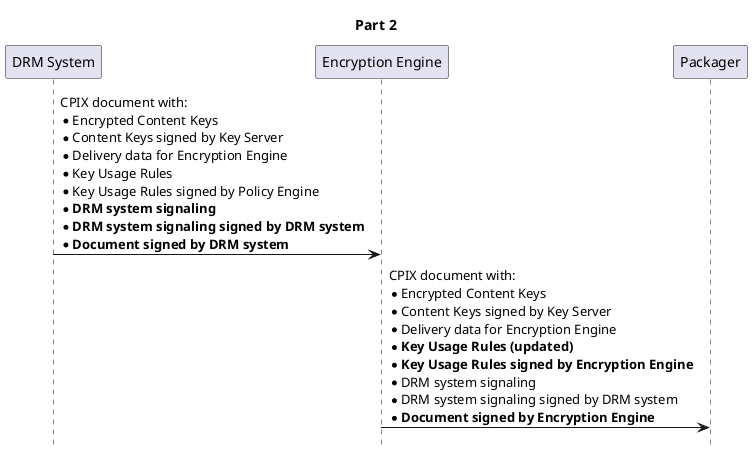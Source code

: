 @startuml
hide footbox

title Part 2

participant "DRM System" as DrmSystem
participant "Encryption Engine" as Encryptor
participant Packager

DrmSystem->Encryptor: CPIX document with:\n\
* Encrypted Content Keys\n\
* Content Keys signed by Key Server\n\
* Delivery data for Encryption Engine\n\
* Key Usage Rules\n\
* Key Usage Rules signed by Policy Engine\n\
* **DRM system signaling**\n\
* **DRM system signaling signed by DRM system**\n\
* **Document signed by DRM system**

Encryptor->Packager: CPIX document with:\n\
* Encrypted Content Keys\n\
* Content Keys signed by Key Server\n\
* Delivery data for Encryption Engine\n\
* **Key Usage Rules (updated)**\n\
* **Key Usage Rules signed by Encryption Engine**\n\
* DRM system signaling\n\
* DRM system signaling signed by DRM system\n\
* **Document signed by Encryption Engine**

@enduml
